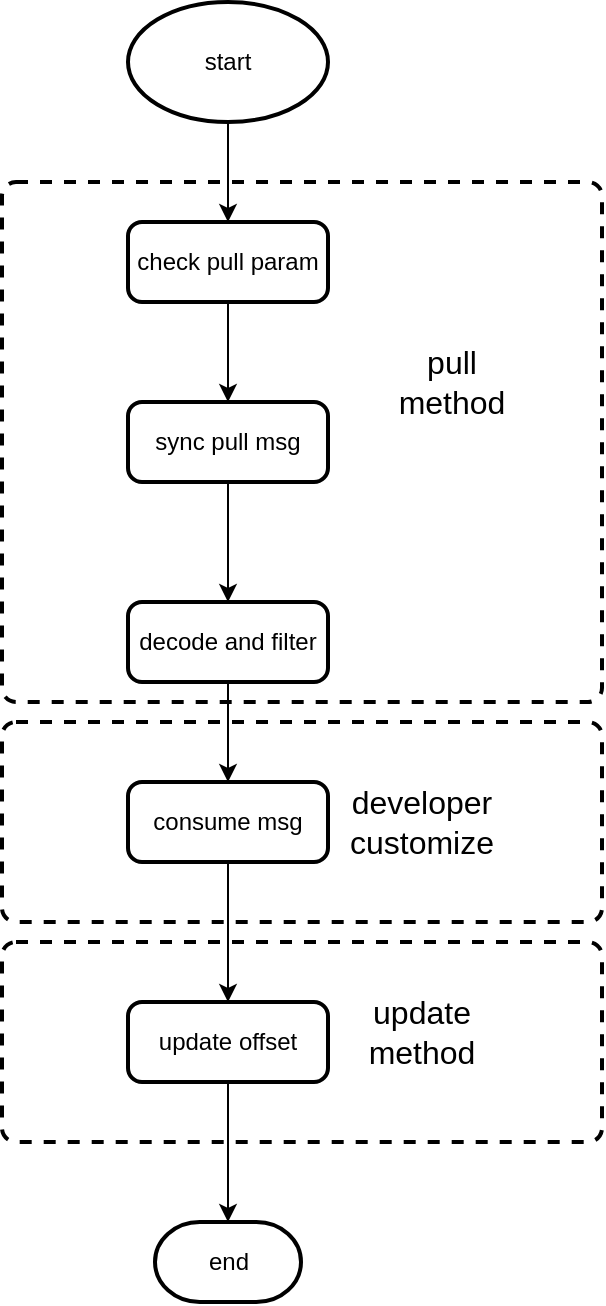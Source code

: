 <mxfile version="24.4.8" type="github">
  <diagram name="第 1 页" id="8tZDHi_51XAIORdVNVyu">
    <mxGraphModel dx="821" dy="441" grid="1" gridSize="10" guides="1" tooltips="1" connect="1" arrows="1" fold="1" page="1" pageScale="1" pageWidth="827" pageHeight="1169" math="0" shadow="0">
      <root>
        <mxCell id="0" />
        <mxCell id="1" parent="0" />
        <mxCell id="bpGSqtFWPZBu1xX70-Fc-19" value="" style="rounded=1;whiteSpace=wrap;html=1;absoluteArcSize=1;arcSize=14;strokeWidth=2;dashed=1;" vertex="1" parent="1">
          <mxGeometry x="250" y="540" width="300" height="100" as="geometry" />
        </mxCell>
        <mxCell id="bpGSqtFWPZBu1xX70-Fc-17" value="" style="rounded=1;whiteSpace=wrap;html=1;absoluteArcSize=1;arcSize=14;strokeWidth=2;dashed=1;" vertex="1" parent="1">
          <mxGeometry x="250" y="430" width="300" height="100" as="geometry" />
        </mxCell>
        <mxCell id="bpGSqtFWPZBu1xX70-Fc-15" value="" style="rounded=1;whiteSpace=wrap;html=1;absoluteArcSize=1;arcSize=14;strokeWidth=2;dashed=1;" vertex="1" parent="1">
          <mxGeometry x="250" y="160" width="300" height="260" as="geometry" />
        </mxCell>
        <mxCell id="bpGSqtFWPZBu1xX70-Fc-4" style="edgeStyle=orthogonalEdgeStyle;rounded=0;orthogonalLoop=1;jettySize=auto;html=1;entryX=0.5;entryY=0;entryDx=0;entryDy=0;" edge="1" parent="1" source="bpGSqtFWPZBu1xX70-Fc-2" target="bpGSqtFWPZBu1xX70-Fc-3">
          <mxGeometry relative="1" as="geometry" />
        </mxCell>
        <mxCell id="bpGSqtFWPZBu1xX70-Fc-2" value="start" style="strokeWidth=2;html=1;shape=mxgraph.flowchart.start_1;whiteSpace=wrap;" vertex="1" parent="1">
          <mxGeometry x="313" y="70" width="100" height="60" as="geometry" />
        </mxCell>
        <mxCell id="bpGSqtFWPZBu1xX70-Fc-6" style="edgeStyle=orthogonalEdgeStyle;rounded=0;orthogonalLoop=1;jettySize=auto;html=1;" edge="1" parent="1" source="bpGSqtFWPZBu1xX70-Fc-3" target="bpGSqtFWPZBu1xX70-Fc-5">
          <mxGeometry relative="1" as="geometry" />
        </mxCell>
        <mxCell id="bpGSqtFWPZBu1xX70-Fc-3" value="check pull param" style="rounded=1;whiteSpace=wrap;html=1;absoluteArcSize=1;arcSize=14;strokeWidth=2;" vertex="1" parent="1">
          <mxGeometry x="313" y="180" width="100" height="40" as="geometry" />
        </mxCell>
        <mxCell id="bpGSqtFWPZBu1xX70-Fc-8" style="edgeStyle=orthogonalEdgeStyle;rounded=0;orthogonalLoop=1;jettySize=auto;html=1;entryX=0.5;entryY=0;entryDx=0;entryDy=0;" edge="1" parent="1" source="bpGSqtFWPZBu1xX70-Fc-5" target="bpGSqtFWPZBu1xX70-Fc-7">
          <mxGeometry relative="1" as="geometry" />
        </mxCell>
        <mxCell id="bpGSqtFWPZBu1xX70-Fc-5" value="sync pull msg" style="rounded=1;whiteSpace=wrap;html=1;absoluteArcSize=1;arcSize=14;strokeWidth=2;" vertex="1" parent="1">
          <mxGeometry x="313" y="270" width="100" height="40" as="geometry" />
        </mxCell>
        <mxCell id="bpGSqtFWPZBu1xX70-Fc-11" value="" style="edgeStyle=orthogonalEdgeStyle;rounded=0;orthogonalLoop=1;jettySize=auto;html=1;" edge="1" parent="1" source="bpGSqtFWPZBu1xX70-Fc-7" target="bpGSqtFWPZBu1xX70-Fc-9">
          <mxGeometry relative="1" as="geometry" />
        </mxCell>
        <mxCell id="bpGSqtFWPZBu1xX70-Fc-7" value="decode and filter" style="rounded=1;whiteSpace=wrap;html=1;absoluteArcSize=1;arcSize=14;strokeWidth=2;" vertex="1" parent="1">
          <mxGeometry x="313" y="370" width="100" height="40" as="geometry" />
        </mxCell>
        <mxCell id="bpGSqtFWPZBu1xX70-Fc-12" value="" style="edgeStyle=orthogonalEdgeStyle;rounded=0;orthogonalLoop=1;jettySize=auto;html=1;" edge="1" parent="1" source="bpGSqtFWPZBu1xX70-Fc-9" target="bpGSqtFWPZBu1xX70-Fc-10">
          <mxGeometry relative="1" as="geometry" />
        </mxCell>
        <mxCell id="bpGSqtFWPZBu1xX70-Fc-9" value="consume msg" style="rounded=1;whiteSpace=wrap;html=1;absoluteArcSize=1;arcSize=14;strokeWidth=2;" vertex="1" parent="1">
          <mxGeometry x="313" y="460" width="100" height="40" as="geometry" />
        </mxCell>
        <mxCell id="bpGSqtFWPZBu1xX70-Fc-14" value="" style="edgeStyle=orthogonalEdgeStyle;rounded=0;orthogonalLoop=1;jettySize=auto;html=1;" edge="1" parent="1" source="bpGSqtFWPZBu1xX70-Fc-10" target="bpGSqtFWPZBu1xX70-Fc-13">
          <mxGeometry relative="1" as="geometry" />
        </mxCell>
        <mxCell id="bpGSqtFWPZBu1xX70-Fc-10" value="update offset" style="rounded=1;whiteSpace=wrap;html=1;absoluteArcSize=1;arcSize=14;strokeWidth=2;" vertex="1" parent="1">
          <mxGeometry x="313" y="570" width="100" height="40" as="geometry" />
        </mxCell>
        <mxCell id="bpGSqtFWPZBu1xX70-Fc-13" value="end" style="strokeWidth=2;html=1;shape=mxgraph.flowchart.terminator;whiteSpace=wrap;" vertex="1" parent="1">
          <mxGeometry x="326.5" y="680" width="73" height="40" as="geometry" />
        </mxCell>
        <mxCell id="bpGSqtFWPZBu1xX70-Fc-16" value="pull method" style="text;html=1;align=center;verticalAlign=middle;whiteSpace=wrap;rounded=0;fontSize=16;" vertex="1" parent="1">
          <mxGeometry x="440" y="240" width="70" height="40" as="geometry" />
        </mxCell>
        <mxCell id="bpGSqtFWPZBu1xX70-Fc-18" value="developer customize" style="text;html=1;align=center;verticalAlign=middle;whiteSpace=wrap;rounded=0;fontSize=16;" vertex="1" parent="1">
          <mxGeometry x="430" y="465" width="60" height="30" as="geometry" />
        </mxCell>
        <mxCell id="bpGSqtFWPZBu1xX70-Fc-20" value="&lt;font style=&quot;font-size: 16px;&quot;&gt;update method&lt;/font&gt;" style="text;html=1;align=center;verticalAlign=middle;whiteSpace=wrap;rounded=0;" vertex="1" parent="1">
          <mxGeometry x="430" y="570" width="60" height="30" as="geometry" />
        </mxCell>
      </root>
    </mxGraphModel>
  </diagram>
</mxfile>
